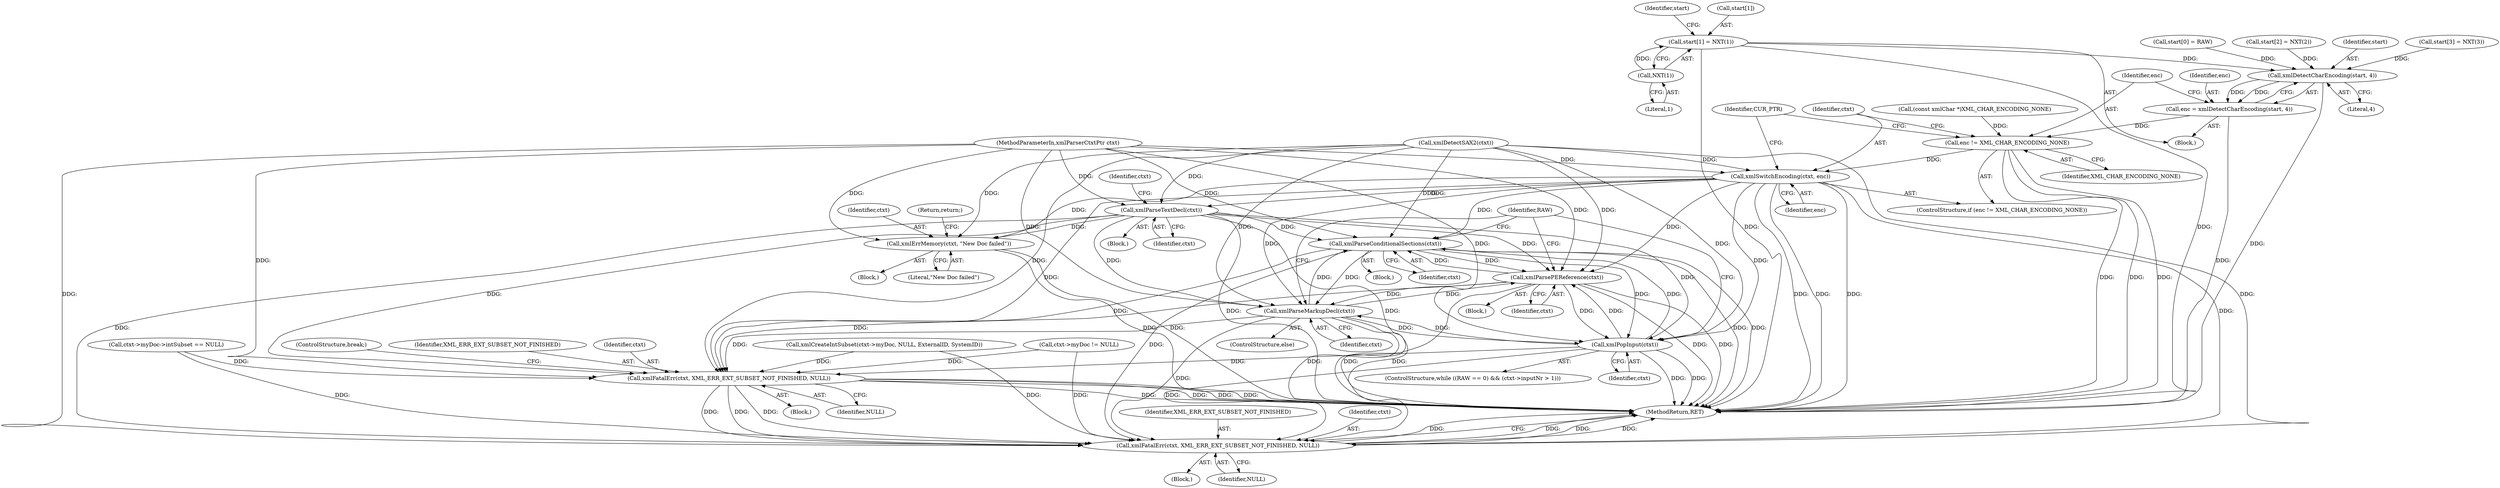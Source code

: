 digraph "0_Chrome_d0947db40187f4708c58e64cbd6013faf9eddeed_22@array" {
"1000140" [label="(Call,start[1] = NXT(1))"];
"1000144" [label="(Call,NXT(1))"];
"1000160" [label="(Call,xmlDetectCharEncoding(start, 4))"];
"1000158" [label="(Call,enc = xmlDetectCharEncoding(start, 4))"];
"1000164" [label="(Call,enc != XML_CHAR_ENCODING_NONE)"];
"1000167" [label="(Call,xmlSwitchEncoding(ctxt, enc))"];
"1000179" [label="(Call,xmlParseTextDecl(ctxt))"];
"1000208" [label="(Call,xmlErrMemory(ctxt, \"New Doc failed\"))"];
"1000304" [label="(Call,xmlParseConditionalSections(ctxt))"];
"1000318" [label="(Call,xmlParsePEReference(ctxt))"];
"1000321" [label="(Call,xmlParseMarkupDecl(ctxt))"];
"1000333" [label="(Call,xmlPopInput(ctxt))"];
"1000348" [label="(Call,xmlFatalErr(ctxt, XML_ERR_EXT_SUBSET_NOT_FINISHED, NULL))"];
"1000358" [label="(Call,xmlFatalErr(ctxt, XML_ERR_EXT_SUBSET_NOT_FINISHED, NULL))"];
"1000160" [label="(Call,xmlDetectCharEncoding(start, 4))"];
"1000166" [label="(Identifier,XML_CHAR_ENCODING_NONE)"];
"1000135" [label="(Call,start[0] = RAW)"];
"1000226" [label="(Call,ctxt->myDoc->intSubset == NULL)"];
"1000103" [label="(MethodParameterIn,xmlParserCtxtPtr ctxt)"];
"1000352" [label="(ControlStructure,break;)"];
"1000158" [label="(Call,enc = xmlDetectCharEncoding(start, 4))"];
"1000146" [label="(Call,start[2] = NXT(2))"];
"1000163" [label="(ControlStructure,if (enc != XML_CHAR_ENCODING_NONE))"];
"1000116" [label="(Call,(const xmlChar *)XML_CHAR_ENCODING_NONE)"];
"1000357" [label="(Block,)"];
"1000326" [label="(Identifier,RAW)"];
"1000161" [label="(Identifier,start)"];
"1000320" [label="(ControlStructure,else)"];
"1000162" [label="(Literal,4)"];
"1000132" [label="(Block,)"];
"1000303" [label="(Block,)"];
"1000317" [label="(Block,)"];
"1000360" [label="(Identifier,XML_ERR_EXT_SUBSET_NOT_FINISHED)"];
"1000169" [label="(Identifier,enc)"];
"1000179" [label="(Call,xmlParseTextDecl(ctxt))"];
"1000148" [label="(Identifier,start)"];
"1000211" [label="(Return,return;)"];
"1000209" [label="(Identifier,ctxt)"];
"1000107" [label="(Call,xmlDetectSAX2(ctxt))"];
"1000334" [label="(Identifier,ctxt)"];
"1000165" [label="(Identifier,enc)"];
"1000168" [label="(Identifier,ctxt)"];
"1000140" [label="(Call,start[1] = NXT(1))"];
"1000358" [label="(Call,xmlFatalErr(ctxt, XML_ERR_EXT_SUBSET_NOT_FINISHED, NULL))"];
"1000167" [label="(Call,xmlSwitchEncoding(ctxt, enc))"];
"1000348" [label="(Call,xmlFatalErr(ctxt, XML_ERR_EXT_SUBSET_NOT_FINISHED, NULL))"];
"1000304" [label="(Call,xmlParseConditionalSections(ctxt))"];
"1000159" [label="(Identifier,enc)"];
"1000333" [label="(Call,xmlPopInput(ctxt))"];
"1000318" [label="(Call,xmlParsePEReference(ctxt))"];
"1000322" [label="(Identifier,ctxt)"];
"1000210" [label="(Literal,\"New Doc failed\")"];
"1000323" [label="(ControlStructure,while ((RAW == 0) && (ctxt->inputNr > 1)))"];
"1000350" [label="(Identifier,XML_ERR_EXT_SUBSET_NOT_FINISHED)"];
"1000164" [label="(Call,enc != XML_CHAR_ENCODING_NONE)"];
"1000184" [label="(Identifier,ctxt)"];
"1000305" [label="(Identifier,ctxt)"];
"1000178" [label="(Block,)"];
"1000172" [label="(Identifier,CUR_PTR)"];
"1000359" [label="(Identifier,ctxt)"];
"1000141" [label="(Call,start[1])"];
"1000349" [label="(Identifier,ctxt)"];
"1000233" [label="(Call,xmlCreateIntSubset(ctxt->myDoc, NULL, ExternalID, SystemID))"];
"1000208" [label="(Call,xmlErrMemory(ctxt, \"New Doc failed\"))"];
"1000347" [label="(Block,)"];
"1000145" [label="(Literal,1)"];
"1000180" [label="(Identifier,ctxt)"];
"1000321" [label="(Call,xmlParseMarkupDecl(ctxt))"];
"1000152" [label="(Call,start[3] = NXT(3))"];
"1000319" [label="(Identifier,ctxt)"];
"1000221" [label="(Call,ctxt->myDoc != NULL)"];
"1000207" [label="(Block,)"];
"1000144" [label="(Call,NXT(1))"];
"1000351" [label="(Identifier,NULL)"];
"1000361" [label="(Identifier,NULL)"];
"1000362" [label="(MethodReturn,RET)"];
"1000140" -> "1000132"  [label="AST: "];
"1000140" -> "1000144"  [label="CFG: "];
"1000141" -> "1000140"  [label="AST: "];
"1000144" -> "1000140"  [label="AST: "];
"1000148" -> "1000140"  [label="CFG: "];
"1000140" -> "1000362"  [label="DDG: "];
"1000140" -> "1000362"  [label="DDG: "];
"1000144" -> "1000140"  [label="DDG: "];
"1000140" -> "1000160"  [label="DDG: "];
"1000144" -> "1000145"  [label="CFG: "];
"1000145" -> "1000144"  [label="AST: "];
"1000160" -> "1000158"  [label="AST: "];
"1000160" -> "1000162"  [label="CFG: "];
"1000161" -> "1000160"  [label="AST: "];
"1000162" -> "1000160"  [label="AST: "];
"1000158" -> "1000160"  [label="CFG: "];
"1000160" -> "1000362"  [label="DDG: "];
"1000160" -> "1000158"  [label="DDG: "];
"1000160" -> "1000158"  [label="DDG: "];
"1000152" -> "1000160"  [label="DDG: "];
"1000135" -> "1000160"  [label="DDG: "];
"1000146" -> "1000160"  [label="DDG: "];
"1000158" -> "1000132"  [label="AST: "];
"1000159" -> "1000158"  [label="AST: "];
"1000165" -> "1000158"  [label="CFG: "];
"1000158" -> "1000362"  [label="DDG: "];
"1000158" -> "1000164"  [label="DDG: "];
"1000164" -> "1000163"  [label="AST: "];
"1000164" -> "1000166"  [label="CFG: "];
"1000165" -> "1000164"  [label="AST: "];
"1000166" -> "1000164"  [label="AST: "];
"1000168" -> "1000164"  [label="CFG: "];
"1000172" -> "1000164"  [label="CFG: "];
"1000164" -> "1000362"  [label="DDG: "];
"1000164" -> "1000362"  [label="DDG: "];
"1000164" -> "1000362"  [label="DDG: "];
"1000116" -> "1000164"  [label="DDG: "];
"1000164" -> "1000167"  [label="DDG: "];
"1000167" -> "1000163"  [label="AST: "];
"1000167" -> "1000169"  [label="CFG: "];
"1000168" -> "1000167"  [label="AST: "];
"1000169" -> "1000167"  [label="AST: "];
"1000172" -> "1000167"  [label="CFG: "];
"1000167" -> "1000362"  [label="DDG: "];
"1000167" -> "1000362"  [label="DDG: "];
"1000167" -> "1000362"  [label="DDG: "];
"1000107" -> "1000167"  [label="DDG: "];
"1000103" -> "1000167"  [label="DDG: "];
"1000167" -> "1000179"  [label="DDG: "];
"1000167" -> "1000208"  [label="DDG: "];
"1000167" -> "1000304"  [label="DDG: "];
"1000167" -> "1000318"  [label="DDG: "];
"1000167" -> "1000321"  [label="DDG: "];
"1000167" -> "1000333"  [label="DDG: "];
"1000167" -> "1000348"  [label="DDG: "];
"1000167" -> "1000358"  [label="DDG: "];
"1000179" -> "1000178"  [label="AST: "];
"1000179" -> "1000180"  [label="CFG: "];
"1000180" -> "1000179"  [label="AST: "];
"1000184" -> "1000179"  [label="CFG: "];
"1000179" -> "1000362"  [label="DDG: "];
"1000179" -> "1000362"  [label="DDG: "];
"1000107" -> "1000179"  [label="DDG: "];
"1000103" -> "1000179"  [label="DDG: "];
"1000179" -> "1000208"  [label="DDG: "];
"1000179" -> "1000304"  [label="DDG: "];
"1000179" -> "1000318"  [label="DDG: "];
"1000179" -> "1000321"  [label="DDG: "];
"1000179" -> "1000333"  [label="DDG: "];
"1000179" -> "1000348"  [label="DDG: "];
"1000179" -> "1000358"  [label="DDG: "];
"1000208" -> "1000207"  [label="AST: "];
"1000208" -> "1000210"  [label="CFG: "];
"1000209" -> "1000208"  [label="AST: "];
"1000210" -> "1000208"  [label="AST: "];
"1000211" -> "1000208"  [label="CFG: "];
"1000208" -> "1000362"  [label="DDG: "];
"1000208" -> "1000362"  [label="DDG: "];
"1000107" -> "1000208"  [label="DDG: "];
"1000103" -> "1000208"  [label="DDG: "];
"1000304" -> "1000303"  [label="AST: "];
"1000304" -> "1000305"  [label="CFG: "];
"1000305" -> "1000304"  [label="AST: "];
"1000326" -> "1000304"  [label="CFG: "];
"1000304" -> "1000362"  [label="DDG: "];
"1000304" -> "1000362"  [label="DDG: "];
"1000107" -> "1000304"  [label="DDG: "];
"1000318" -> "1000304"  [label="DDG: "];
"1000321" -> "1000304"  [label="DDG: "];
"1000333" -> "1000304"  [label="DDG: "];
"1000103" -> "1000304"  [label="DDG: "];
"1000304" -> "1000318"  [label="DDG: "];
"1000304" -> "1000321"  [label="DDG: "];
"1000304" -> "1000333"  [label="DDG: "];
"1000304" -> "1000348"  [label="DDG: "];
"1000304" -> "1000358"  [label="DDG: "];
"1000318" -> "1000317"  [label="AST: "];
"1000318" -> "1000319"  [label="CFG: "];
"1000319" -> "1000318"  [label="AST: "];
"1000326" -> "1000318"  [label="CFG: "];
"1000318" -> "1000362"  [label="DDG: "];
"1000318" -> "1000362"  [label="DDG: "];
"1000107" -> "1000318"  [label="DDG: "];
"1000321" -> "1000318"  [label="DDG: "];
"1000333" -> "1000318"  [label="DDG: "];
"1000103" -> "1000318"  [label="DDG: "];
"1000318" -> "1000321"  [label="DDG: "];
"1000318" -> "1000333"  [label="DDG: "];
"1000318" -> "1000348"  [label="DDG: "];
"1000318" -> "1000358"  [label="DDG: "];
"1000321" -> "1000320"  [label="AST: "];
"1000321" -> "1000322"  [label="CFG: "];
"1000322" -> "1000321"  [label="AST: "];
"1000326" -> "1000321"  [label="CFG: "];
"1000321" -> "1000362"  [label="DDG: "];
"1000321" -> "1000362"  [label="DDG: "];
"1000107" -> "1000321"  [label="DDG: "];
"1000333" -> "1000321"  [label="DDG: "];
"1000103" -> "1000321"  [label="DDG: "];
"1000321" -> "1000333"  [label="DDG: "];
"1000321" -> "1000348"  [label="DDG: "];
"1000321" -> "1000358"  [label="DDG: "];
"1000333" -> "1000323"  [label="AST: "];
"1000333" -> "1000334"  [label="CFG: "];
"1000334" -> "1000333"  [label="AST: "];
"1000326" -> "1000333"  [label="CFG: "];
"1000333" -> "1000362"  [label="DDG: "];
"1000333" -> "1000362"  [label="DDG: "];
"1000107" -> "1000333"  [label="DDG: "];
"1000103" -> "1000333"  [label="DDG: "];
"1000333" -> "1000348"  [label="DDG: "];
"1000333" -> "1000358"  [label="DDG: "];
"1000348" -> "1000347"  [label="AST: "];
"1000348" -> "1000351"  [label="CFG: "];
"1000349" -> "1000348"  [label="AST: "];
"1000350" -> "1000348"  [label="AST: "];
"1000351" -> "1000348"  [label="AST: "];
"1000352" -> "1000348"  [label="CFG: "];
"1000348" -> "1000362"  [label="DDG: "];
"1000348" -> "1000362"  [label="DDG: "];
"1000348" -> "1000362"  [label="DDG: "];
"1000348" -> "1000362"  [label="DDG: "];
"1000107" -> "1000348"  [label="DDG: "];
"1000103" -> "1000348"  [label="DDG: "];
"1000221" -> "1000348"  [label="DDG: "];
"1000233" -> "1000348"  [label="DDG: "];
"1000226" -> "1000348"  [label="DDG: "];
"1000348" -> "1000358"  [label="DDG: "];
"1000348" -> "1000358"  [label="DDG: "];
"1000348" -> "1000358"  [label="DDG: "];
"1000358" -> "1000357"  [label="AST: "];
"1000358" -> "1000361"  [label="CFG: "];
"1000359" -> "1000358"  [label="AST: "];
"1000360" -> "1000358"  [label="AST: "];
"1000361" -> "1000358"  [label="AST: "];
"1000362" -> "1000358"  [label="CFG: "];
"1000358" -> "1000362"  [label="DDG: "];
"1000358" -> "1000362"  [label="DDG: "];
"1000358" -> "1000362"  [label="DDG: "];
"1000358" -> "1000362"  [label="DDG: "];
"1000107" -> "1000358"  [label="DDG: "];
"1000103" -> "1000358"  [label="DDG: "];
"1000221" -> "1000358"  [label="DDG: "];
"1000233" -> "1000358"  [label="DDG: "];
"1000226" -> "1000358"  [label="DDG: "];
}
